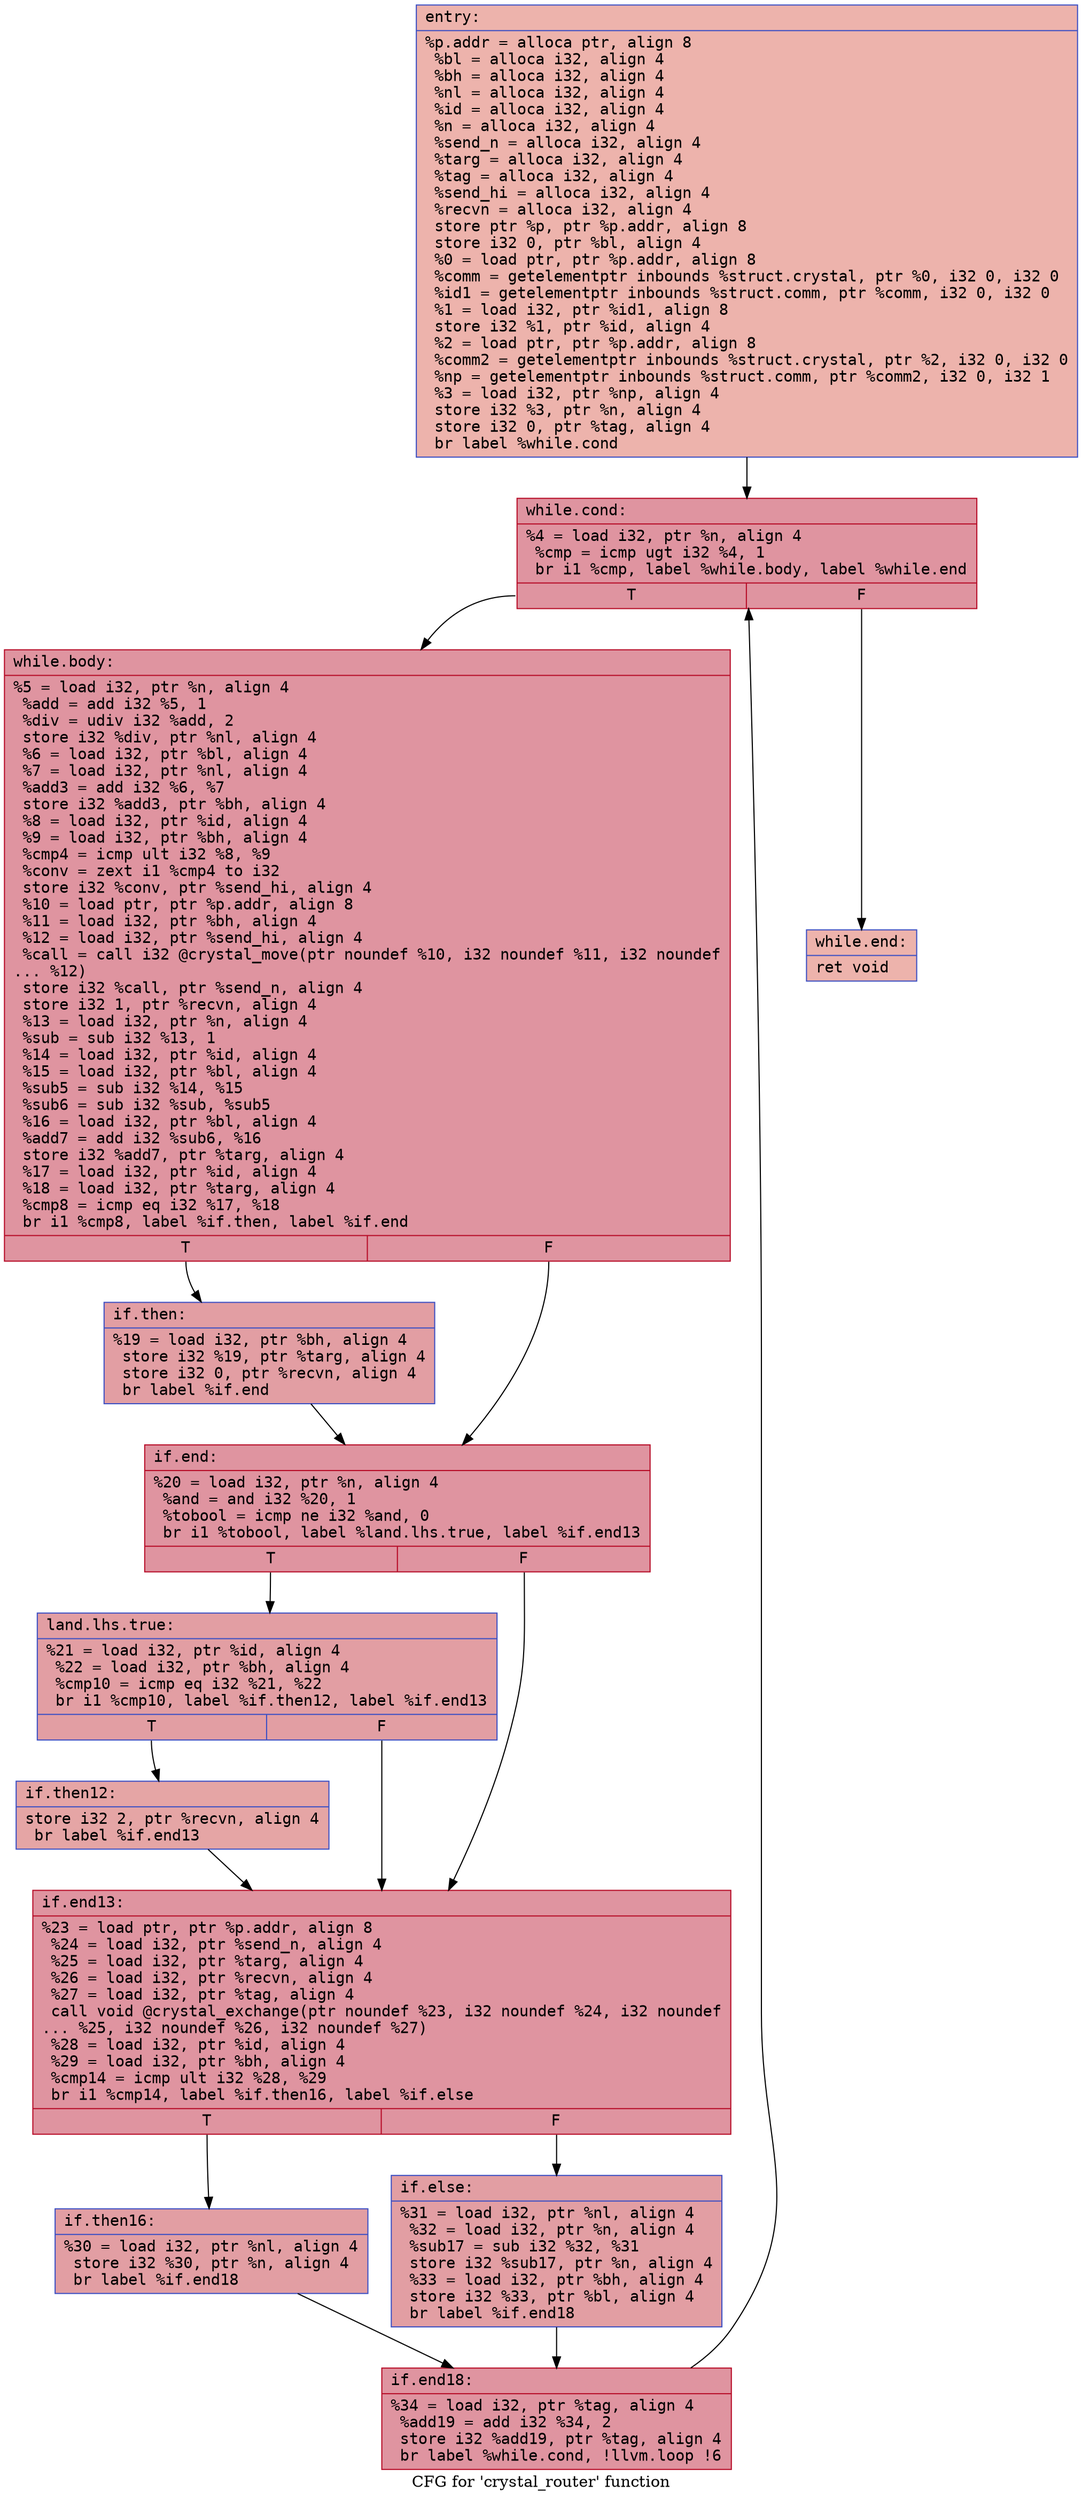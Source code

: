 digraph "CFG for 'crystal_router' function" {
	label="CFG for 'crystal_router' function";

	Node0x559aeb323cb0 [shape=record,color="#3d50c3ff", style=filled, fillcolor="#d6524470" fontname="Courier",label="{entry:\l|  %p.addr = alloca ptr, align 8\l  %bl = alloca i32, align 4\l  %bh = alloca i32, align 4\l  %nl = alloca i32, align 4\l  %id = alloca i32, align 4\l  %n = alloca i32, align 4\l  %send_n = alloca i32, align 4\l  %targ = alloca i32, align 4\l  %tag = alloca i32, align 4\l  %send_hi = alloca i32, align 4\l  %recvn = alloca i32, align 4\l  store ptr %p, ptr %p.addr, align 8\l  store i32 0, ptr %bl, align 4\l  %0 = load ptr, ptr %p.addr, align 8\l  %comm = getelementptr inbounds %struct.crystal, ptr %0, i32 0, i32 0\l  %id1 = getelementptr inbounds %struct.comm, ptr %comm, i32 0, i32 0\l  %1 = load i32, ptr %id1, align 8\l  store i32 %1, ptr %id, align 4\l  %2 = load ptr, ptr %p.addr, align 8\l  %comm2 = getelementptr inbounds %struct.crystal, ptr %2, i32 0, i32 0\l  %np = getelementptr inbounds %struct.comm, ptr %comm2, i32 0, i32 1\l  %3 = load i32, ptr %np, align 4\l  store i32 %3, ptr %n, align 4\l  store i32 0, ptr %tag, align 4\l  br label %while.cond\l}"];
	Node0x559aeb323cb0 -> Node0x559aeb324d80[tooltip="entry -> while.cond\nProbability 100.00%" ];
	Node0x559aeb324d80 [shape=record,color="#b70d28ff", style=filled, fillcolor="#b70d2870" fontname="Courier",label="{while.cond:\l|  %4 = load i32, ptr %n, align 4\l  %cmp = icmp ugt i32 %4, 1\l  br i1 %cmp, label %while.body, label %while.end\l|{<s0>T|<s1>F}}"];
	Node0x559aeb324d80:s0 -> Node0x559aeb324fa0[tooltip="while.cond -> while.body\nProbability 96.88%" ];
	Node0x559aeb324d80:s1 -> Node0x559aeb325020[tooltip="while.cond -> while.end\nProbability 3.12%" ];
	Node0x559aeb324fa0 [shape=record,color="#b70d28ff", style=filled, fillcolor="#b70d2870" fontname="Courier",label="{while.body:\l|  %5 = load i32, ptr %n, align 4\l  %add = add i32 %5, 1\l  %div = udiv i32 %add, 2\l  store i32 %div, ptr %nl, align 4\l  %6 = load i32, ptr %bl, align 4\l  %7 = load i32, ptr %nl, align 4\l  %add3 = add i32 %6, %7\l  store i32 %add3, ptr %bh, align 4\l  %8 = load i32, ptr %id, align 4\l  %9 = load i32, ptr %bh, align 4\l  %cmp4 = icmp ult i32 %8, %9\l  %conv = zext i1 %cmp4 to i32\l  store i32 %conv, ptr %send_hi, align 4\l  %10 = load ptr, ptr %p.addr, align 8\l  %11 = load i32, ptr %bh, align 4\l  %12 = load i32, ptr %send_hi, align 4\l  %call = call i32 @crystal_move(ptr noundef %10, i32 noundef %11, i32 noundef\l... %12)\l  store i32 %call, ptr %send_n, align 4\l  store i32 1, ptr %recvn, align 4\l  %13 = load i32, ptr %n, align 4\l  %sub = sub i32 %13, 1\l  %14 = load i32, ptr %id, align 4\l  %15 = load i32, ptr %bl, align 4\l  %sub5 = sub i32 %14, %15\l  %sub6 = sub i32 %sub, %sub5\l  %16 = load i32, ptr %bl, align 4\l  %add7 = add i32 %sub6, %16\l  store i32 %add7, ptr %targ, align 4\l  %17 = load i32, ptr %id, align 4\l  %18 = load i32, ptr %targ, align 4\l  %cmp8 = icmp eq i32 %17, %18\l  br i1 %cmp8, label %if.then, label %if.end\l|{<s0>T|<s1>F}}"];
	Node0x559aeb324fa0:s0 -> Node0x559aeb326710[tooltip="while.body -> if.then\nProbability 50.00%" ];
	Node0x559aeb324fa0:s1 -> Node0x559aeb3267e0[tooltip="while.body -> if.end\nProbability 50.00%" ];
	Node0x559aeb326710 [shape=record,color="#3d50c3ff", style=filled, fillcolor="#be242e70" fontname="Courier",label="{if.then:\l|  %19 = load i32, ptr %bh, align 4\l  store i32 %19, ptr %targ, align 4\l  store i32 0, ptr %recvn, align 4\l  br label %if.end\l}"];
	Node0x559aeb326710 -> Node0x559aeb3267e0[tooltip="if.then -> if.end\nProbability 100.00%" ];
	Node0x559aeb3267e0 [shape=record,color="#b70d28ff", style=filled, fillcolor="#b70d2870" fontname="Courier",label="{if.end:\l|  %20 = load i32, ptr %n, align 4\l  %and = and i32 %20, 1\l  %tobool = icmp ne i32 %and, 0\l  br i1 %tobool, label %land.lhs.true, label %if.end13\l|{<s0>T|<s1>F}}"];
	Node0x559aeb3267e0:s0 -> Node0x559aeb322280[tooltip="if.end -> land.lhs.true\nProbability 50.00%" ];
	Node0x559aeb3267e0:s1 -> Node0x559aeb3222d0[tooltip="if.end -> if.end13\nProbability 50.00%" ];
	Node0x559aeb322280 [shape=record,color="#3d50c3ff", style=filled, fillcolor="#be242e70" fontname="Courier",label="{land.lhs.true:\l|  %21 = load i32, ptr %id, align 4\l  %22 = load i32, ptr %bh, align 4\l  %cmp10 = icmp eq i32 %21, %22\l  br i1 %cmp10, label %if.then12, label %if.end13\l|{<s0>T|<s1>F}}"];
	Node0x559aeb322280:s0 -> Node0x559aeb322520[tooltip="land.lhs.true -> if.then12\nProbability 50.00%" ];
	Node0x559aeb322280:s1 -> Node0x559aeb3222d0[tooltip="land.lhs.true -> if.end13\nProbability 50.00%" ];
	Node0x559aeb322520 [shape=record,color="#3d50c3ff", style=filled, fillcolor="#c5333470" fontname="Courier",label="{if.then12:\l|  store i32 2, ptr %recvn, align 4\l  br label %if.end13\l}"];
	Node0x559aeb322520 -> Node0x559aeb3222d0[tooltip="if.then12 -> if.end13\nProbability 100.00%" ];
	Node0x559aeb3222d0 [shape=record,color="#b70d28ff", style=filled, fillcolor="#b70d2870" fontname="Courier",label="{if.end13:\l|  %23 = load ptr, ptr %p.addr, align 8\l  %24 = load i32, ptr %send_n, align 4\l  %25 = load i32, ptr %targ, align 4\l  %26 = load i32, ptr %recvn, align 4\l  %27 = load i32, ptr %tag, align 4\l  call void @crystal_exchange(ptr noundef %23, i32 noundef %24, i32 noundef\l... %25, i32 noundef %26, i32 noundef %27)\l  %28 = load i32, ptr %id, align 4\l  %29 = load i32, ptr %bh, align 4\l  %cmp14 = icmp ult i32 %28, %29\l  br i1 %cmp14, label %if.then16, label %if.else\l|{<s0>T|<s1>F}}"];
	Node0x559aeb3222d0:s0 -> Node0x559aeb328180[tooltip="if.end13 -> if.then16\nProbability 50.00%" ];
	Node0x559aeb3222d0:s1 -> Node0x559aeb3281d0[tooltip="if.end13 -> if.else\nProbability 50.00%" ];
	Node0x559aeb328180 [shape=record,color="#3d50c3ff", style=filled, fillcolor="#be242e70" fontname="Courier",label="{if.then16:\l|  %30 = load i32, ptr %nl, align 4\l  store i32 %30, ptr %n, align 4\l  br label %if.end18\l}"];
	Node0x559aeb328180 -> Node0x559aeb328470[tooltip="if.then16 -> if.end18\nProbability 100.00%" ];
	Node0x559aeb3281d0 [shape=record,color="#3d50c3ff", style=filled, fillcolor="#be242e70" fontname="Courier",label="{if.else:\l|  %31 = load i32, ptr %nl, align 4\l  %32 = load i32, ptr %n, align 4\l  %sub17 = sub i32 %32, %31\l  store i32 %sub17, ptr %n, align 4\l  %33 = load i32, ptr %bh, align 4\l  store i32 %33, ptr %bl, align 4\l  br label %if.end18\l}"];
	Node0x559aeb3281d0 -> Node0x559aeb328470[tooltip="if.else -> if.end18\nProbability 100.00%" ];
	Node0x559aeb328470 [shape=record,color="#b70d28ff", style=filled, fillcolor="#b70d2870" fontname="Courier",label="{if.end18:\l|  %34 = load i32, ptr %tag, align 4\l  %add19 = add i32 %34, 2\l  store i32 %add19, ptr %tag, align 4\l  br label %while.cond, !llvm.loop !6\l}"];
	Node0x559aeb328470 -> Node0x559aeb324d80[tooltip="if.end18 -> while.cond\nProbability 100.00%" ];
	Node0x559aeb325020 [shape=record,color="#3d50c3ff", style=filled, fillcolor="#d6524470" fontname="Courier",label="{while.end:\l|  ret void\l}"];
}
